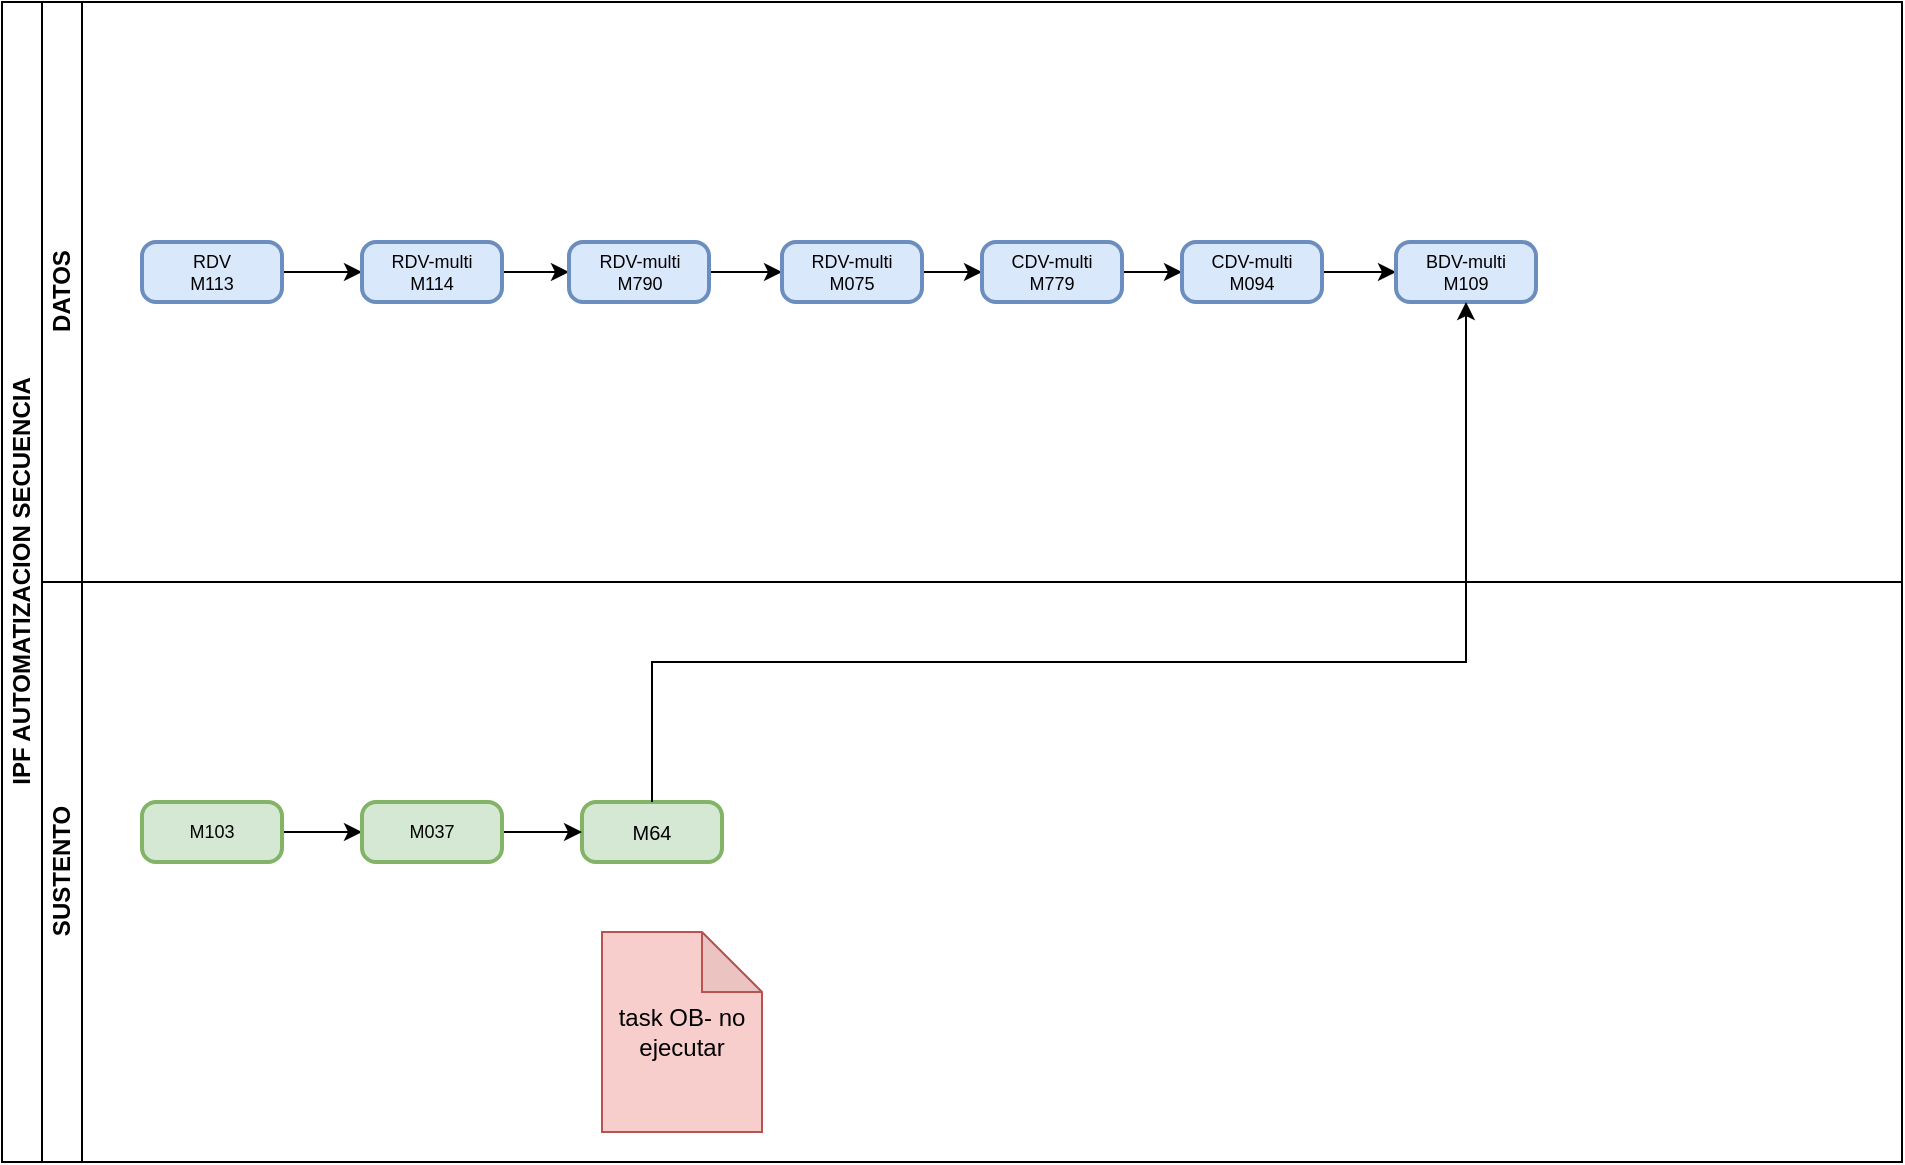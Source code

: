 <mxfile version="22.1.3" type="github">
  <diagram name="Página-1" id="spP1YFF_guTkTWRbTwB5">
    <mxGraphModel dx="1050" dy="542" grid="1" gridSize="10" guides="1" tooltips="1" connect="1" arrows="1" fold="1" page="1" pageScale="1" pageWidth="827" pageHeight="1169" math="0" shadow="0">
      <root>
        <mxCell id="0" />
        <mxCell id="1" parent="0" />
        <mxCell id="LE13JaDe_Nj9OXxJ77rd-1" value="IPF AUTOMATIZACION SECUENCIA" style="swimlane;childLayout=stackLayout;resizeParent=1;resizeParentMax=0;horizontal=0;startSize=20;horizontalStack=0;html=1;" parent="1" vertex="1">
          <mxGeometry x="60" y="20" width="950" height="580" as="geometry" />
        </mxCell>
        <mxCell id="LE13JaDe_Nj9OXxJ77rd-2" value="DATOS" style="swimlane;startSize=20;horizontal=0;html=1;" parent="LE13JaDe_Nj9OXxJ77rd-1" vertex="1">
          <mxGeometry x="20" width="930" height="290" as="geometry" />
        </mxCell>
        <mxCell id="LE13JaDe_Nj9OXxJ77rd-16" value="" style="edgeStyle=orthogonalEdgeStyle;rounded=0;orthogonalLoop=1;jettySize=auto;html=1;" parent="LE13JaDe_Nj9OXxJ77rd-2" source="LE13JaDe_Nj9OXxJ77rd-5" target="LE13JaDe_Nj9OXxJ77rd-15" edge="1">
          <mxGeometry relative="1" as="geometry" />
        </mxCell>
        <mxCell id="LE13JaDe_Nj9OXxJ77rd-5" value="RDV&lt;br&gt;M113" style="rounded=1;whiteSpace=wrap;html=1;absoluteArcSize=1;arcSize=14;strokeWidth=2;fontSize=9;fillColor=#dae8fc;strokeColor=#6c8ebf;" parent="LE13JaDe_Nj9OXxJ77rd-2" vertex="1">
          <mxGeometry x="50" y="120" width="70" height="30" as="geometry" />
        </mxCell>
        <mxCell id="LE13JaDe_Nj9OXxJ77rd-20" value="" style="edgeStyle=orthogonalEdgeStyle;rounded=0;orthogonalLoop=1;jettySize=auto;html=1;" parent="LE13JaDe_Nj9OXxJ77rd-2" source="LE13JaDe_Nj9OXxJ77rd-15" target="LE13JaDe_Nj9OXxJ77rd-18" edge="1">
          <mxGeometry relative="1" as="geometry" />
        </mxCell>
        <mxCell id="LE13JaDe_Nj9OXxJ77rd-15" value="RDV-multi&lt;br&gt;M114" style="rounded=1;whiteSpace=wrap;html=1;absoluteArcSize=1;arcSize=14;strokeWidth=2;fontSize=9;fillColor=#dae8fc;strokeColor=#6c8ebf;" parent="LE13JaDe_Nj9OXxJ77rd-2" vertex="1">
          <mxGeometry x="160" y="120" width="70" height="30" as="geometry" />
        </mxCell>
        <mxCell id="LE13JaDe_Nj9OXxJ77rd-21" value="" style="edgeStyle=orthogonalEdgeStyle;rounded=0;orthogonalLoop=1;jettySize=auto;html=1;" parent="LE13JaDe_Nj9OXxJ77rd-2" source="LE13JaDe_Nj9OXxJ77rd-18" target="LE13JaDe_Nj9OXxJ77rd-19" edge="1">
          <mxGeometry relative="1" as="geometry" />
        </mxCell>
        <mxCell id="LE13JaDe_Nj9OXxJ77rd-18" value="RDV-multi&lt;br&gt;M790" style="rounded=1;whiteSpace=wrap;html=1;absoluteArcSize=1;arcSize=14;strokeWidth=2;fontSize=9;fillColor=#dae8fc;strokeColor=#6c8ebf;" parent="LE13JaDe_Nj9OXxJ77rd-2" vertex="1">
          <mxGeometry x="263.5" y="120" width="70" height="30" as="geometry" />
        </mxCell>
        <mxCell id="LE13JaDe_Nj9OXxJ77rd-23" value="" style="edgeStyle=orthogonalEdgeStyle;rounded=0;orthogonalLoop=1;jettySize=auto;html=1;" parent="LE13JaDe_Nj9OXxJ77rd-2" source="LE13JaDe_Nj9OXxJ77rd-19" target="LE13JaDe_Nj9OXxJ77rd-22" edge="1">
          <mxGeometry relative="1" as="geometry" />
        </mxCell>
        <mxCell id="LE13JaDe_Nj9OXxJ77rd-19" value="RDV-multi&lt;br&gt;M075" style="rounded=1;whiteSpace=wrap;html=1;absoluteArcSize=1;arcSize=14;strokeWidth=2;fontSize=9;fillColor=#dae8fc;strokeColor=#6c8ebf;" parent="LE13JaDe_Nj9OXxJ77rd-2" vertex="1">
          <mxGeometry x="370" y="120" width="70" height="30" as="geometry" />
        </mxCell>
        <mxCell id="LE13JaDe_Nj9OXxJ77rd-25" value="" style="edgeStyle=orthogonalEdgeStyle;rounded=0;orthogonalLoop=1;jettySize=auto;html=1;" parent="LE13JaDe_Nj9OXxJ77rd-2" source="LE13JaDe_Nj9OXxJ77rd-22" target="LE13JaDe_Nj9OXxJ77rd-24" edge="1">
          <mxGeometry relative="1" as="geometry" />
        </mxCell>
        <mxCell id="LE13JaDe_Nj9OXxJ77rd-22" value="CDV-multi&lt;br&gt;M779" style="rounded=1;whiteSpace=wrap;html=1;absoluteArcSize=1;arcSize=14;strokeWidth=2;fontSize=9;fillColor=#dae8fc;strokeColor=#6c8ebf;" parent="LE13JaDe_Nj9OXxJ77rd-2" vertex="1">
          <mxGeometry x="470" y="120" width="70" height="30" as="geometry" />
        </mxCell>
        <mxCell id="LE13JaDe_Nj9OXxJ77rd-27" value="" style="edgeStyle=orthogonalEdgeStyle;rounded=0;orthogonalLoop=1;jettySize=auto;html=1;" parent="LE13JaDe_Nj9OXxJ77rd-2" source="LE13JaDe_Nj9OXxJ77rd-24" target="LE13JaDe_Nj9OXxJ77rd-26" edge="1">
          <mxGeometry relative="1" as="geometry" />
        </mxCell>
        <mxCell id="LE13JaDe_Nj9OXxJ77rd-24" value="CDV-multi&lt;br&gt;M094" style="rounded=1;whiteSpace=wrap;html=1;absoluteArcSize=1;arcSize=14;strokeWidth=2;fontSize=9;fillColor=#dae8fc;strokeColor=#6c8ebf;" parent="LE13JaDe_Nj9OXxJ77rd-2" vertex="1">
          <mxGeometry x="570" y="120" width="70" height="30" as="geometry" />
        </mxCell>
        <mxCell id="LE13JaDe_Nj9OXxJ77rd-26" value="BDV-multi&lt;br&gt;M109" style="rounded=1;whiteSpace=wrap;html=1;absoluteArcSize=1;arcSize=14;strokeWidth=2;fontSize=9;fillColor=#dae8fc;strokeColor=#6c8ebf;" parent="LE13JaDe_Nj9OXxJ77rd-2" vertex="1">
          <mxGeometry x="677" y="120" width="70" height="30" as="geometry" />
        </mxCell>
        <mxCell id="LE13JaDe_Nj9OXxJ77rd-4" value="SUSTENTO" style="swimlane;startSize=20;horizontal=0;html=1;" parent="LE13JaDe_Nj9OXxJ77rd-1" vertex="1">
          <mxGeometry x="20" y="290" width="930" height="290" as="geometry" />
        </mxCell>
        <mxCell id="QqdYUTqxi6l-Nm98Dn9c-2" value="" style="edgeStyle=orthogonalEdgeStyle;rounded=0;orthogonalLoop=1;jettySize=auto;html=1;" edge="1" parent="LE13JaDe_Nj9OXxJ77rd-4" source="LE13JaDe_Nj9OXxJ77rd-6" target="QqdYUTqxi6l-Nm98Dn9c-1">
          <mxGeometry relative="1" as="geometry" />
        </mxCell>
        <mxCell id="LE13JaDe_Nj9OXxJ77rd-6" value="M103" style="rounded=1;whiteSpace=wrap;html=1;absoluteArcSize=1;arcSize=14;strokeWidth=2;fontSize=9;fillColor=#d5e8d4;strokeColor=#82b366;" parent="LE13JaDe_Nj9OXxJ77rd-4" vertex="1">
          <mxGeometry x="50" y="110" width="70" height="30" as="geometry" />
        </mxCell>
        <mxCell id="LE13JaDe_Nj9OXxJ77rd-8" value="M64" style="rounded=1;whiteSpace=wrap;html=1;absoluteArcSize=1;arcSize=14;strokeWidth=2;fontSize=10;fillColor=#d5e8d4;strokeColor=#82b366;" parent="LE13JaDe_Nj9OXxJ77rd-4" vertex="1">
          <mxGeometry x="270" y="110" width="70" height="30" as="geometry" />
        </mxCell>
        <mxCell id="LE13JaDe_Nj9OXxJ77rd-17" value="task OB- no ejecutar" style="shape=note;whiteSpace=wrap;html=1;backgroundOutline=1;darkOpacity=0.05;fillColor=#f8cecc;strokeColor=#b85450;" parent="LE13JaDe_Nj9OXxJ77rd-4" vertex="1">
          <mxGeometry x="280" y="175" width="80" height="100" as="geometry" />
        </mxCell>
        <mxCell id="QqdYUTqxi6l-Nm98Dn9c-3" value="" style="edgeStyle=orthogonalEdgeStyle;rounded=0;orthogonalLoop=1;jettySize=auto;html=1;" edge="1" parent="LE13JaDe_Nj9OXxJ77rd-4" source="QqdYUTqxi6l-Nm98Dn9c-1" target="LE13JaDe_Nj9OXxJ77rd-8">
          <mxGeometry relative="1" as="geometry" />
        </mxCell>
        <mxCell id="QqdYUTqxi6l-Nm98Dn9c-1" value="M037" style="rounded=1;whiteSpace=wrap;html=1;absoluteArcSize=1;arcSize=14;strokeWidth=2;fontSize=9;fillColor=#d5e8d4;strokeColor=#82b366;" vertex="1" parent="LE13JaDe_Nj9OXxJ77rd-4">
          <mxGeometry x="160" y="110" width="70" height="30" as="geometry" />
        </mxCell>
        <mxCell id="LE13JaDe_Nj9OXxJ77rd-29" style="edgeStyle=orthogonalEdgeStyle;rounded=0;orthogonalLoop=1;jettySize=auto;html=1;" parent="LE13JaDe_Nj9OXxJ77rd-1" source="LE13JaDe_Nj9OXxJ77rd-8" target="LE13JaDe_Nj9OXxJ77rd-26" edge="1">
          <mxGeometry relative="1" as="geometry">
            <Array as="points">
              <mxPoint x="325" y="330" />
              <mxPoint x="732" y="330" />
            </Array>
          </mxGeometry>
        </mxCell>
      </root>
    </mxGraphModel>
  </diagram>
</mxfile>
